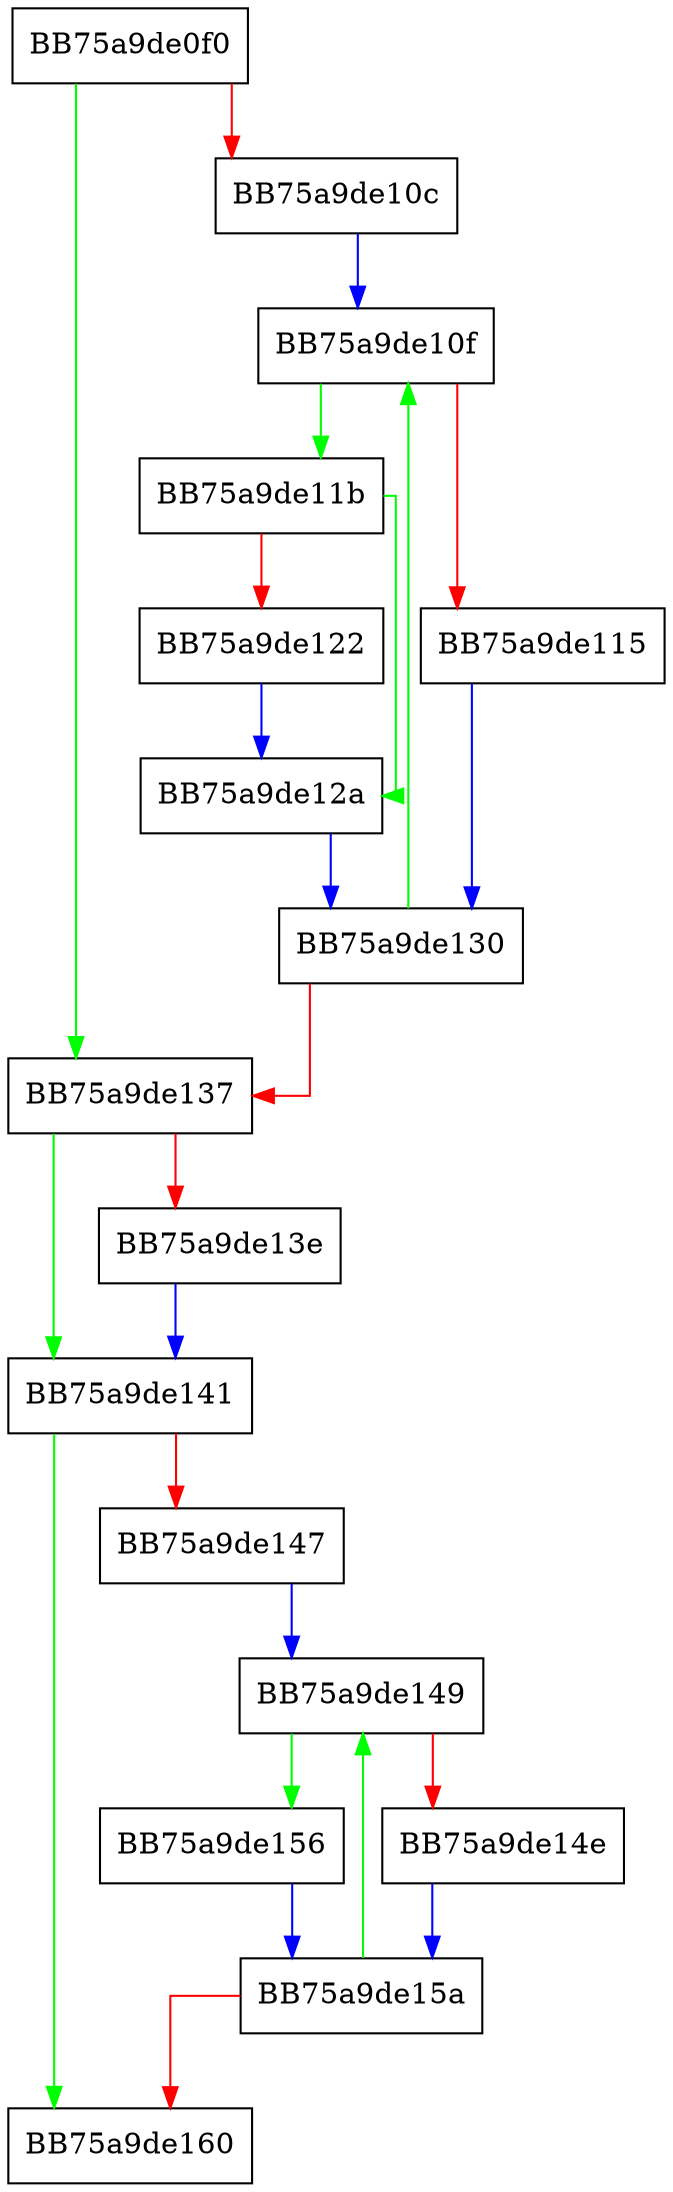 digraph erase {
  node [shape="box"];
  graph [splines=ortho];
  BB75a9de0f0 -> BB75a9de137 [color="green"];
  BB75a9de0f0 -> BB75a9de10c [color="red"];
  BB75a9de10c -> BB75a9de10f [color="blue"];
  BB75a9de10f -> BB75a9de11b [color="green"];
  BB75a9de10f -> BB75a9de115 [color="red"];
  BB75a9de115 -> BB75a9de130 [color="blue"];
  BB75a9de11b -> BB75a9de12a [color="green"];
  BB75a9de11b -> BB75a9de122 [color="red"];
  BB75a9de122 -> BB75a9de12a [color="blue"];
  BB75a9de12a -> BB75a9de130 [color="blue"];
  BB75a9de130 -> BB75a9de10f [color="green"];
  BB75a9de130 -> BB75a9de137 [color="red"];
  BB75a9de137 -> BB75a9de141 [color="green"];
  BB75a9de137 -> BB75a9de13e [color="red"];
  BB75a9de13e -> BB75a9de141 [color="blue"];
  BB75a9de141 -> BB75a9de160 [color="green"];
  BB75a9de141 -> BB75a9de147 [color="red"];
  BB75a9de147 -> BB75a9de149 [color="blue"];
  BB75a9de149 -> BB75a9de156 [color="green"];
  BB75a9de149 -> BB75a9de14e [color="red"];
  BB75a9de14e -> BB75a9de15a [color="blue"];
  BB75a9de156 -> BB75a9de15a [color="blue"];
  BB75a9de15a -> BB75a9de149 [color="green"];
  BB75a9de15a -> BB75a9de160 [color="red"];
}